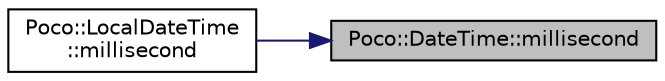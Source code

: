 digraph "Poco::DateTime::millisecond"
{
 // LATEX_PDF_SIZE
  edge [fontname="Helvetica",fontsize="10",labelfontname="Helvetica",labelfontsize="10"];
  node [fontname="Helvetica",fontsize="10",shape=record];
  rankdir="RL";
  Node1 [label="Poco::DateTime::millisecond",height=0.2,width=0.4,color="black", fillcolor="grey75", style="filled", fontcolor="black",tooltip="Returns the second (0 to 59)."];
  Node1 -> Node2 [dir="back",color="midnightblue",fontsize="10",style="solid"];
  Node2 [label="Poco::LocalDateTime\l::millisecond",height=0.2,width=0.4,color="black", fillcolor="white", style="filled",URL="$classPoco_1_1LocalDateTime.html#ad32641050f3fedd042e8a8248a078661",tooltip="Returns the second (0 to 59)."];
}
